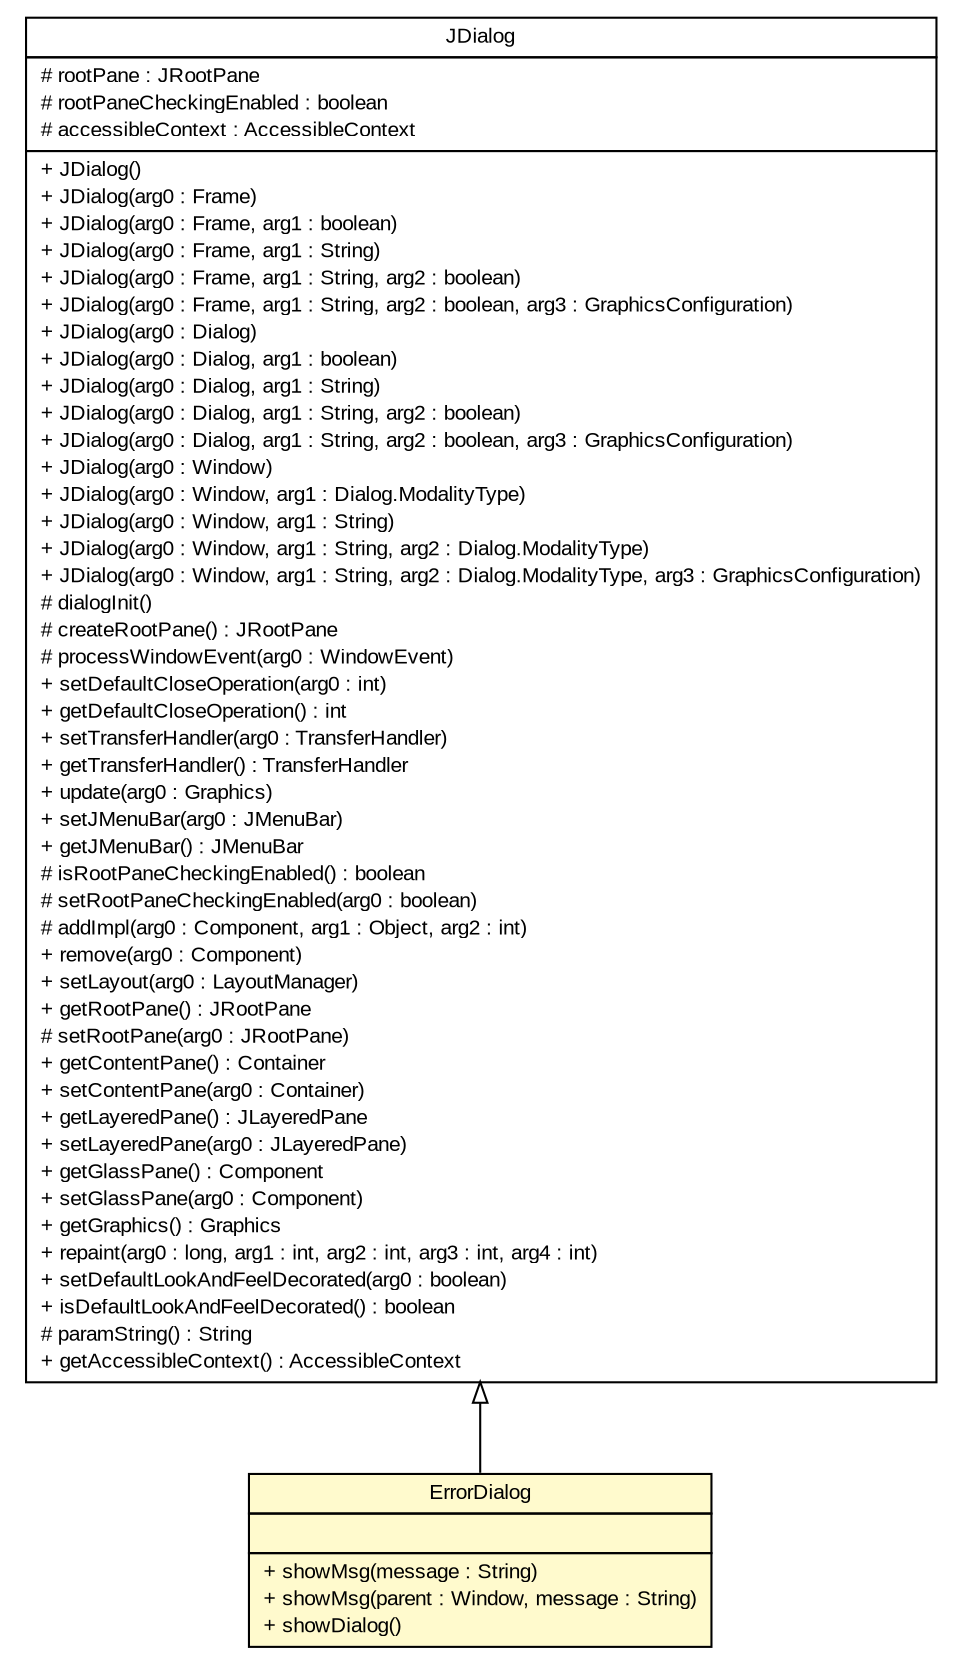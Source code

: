 #!/usr/local/bin/dot
#
# Class diagram 
# Generated by UMLGraph version R5_6 (http://www.umlgraph.org/)
#

digraph G {
	edge [fontname="arial",fontsize=10,labelfontname="arial",labelfontsize=10];
	node [fontname="arial",fontsize=10,shape=plaintext];
	nodesep=0.25;
	ranksep=0.5;
	// com.github.tilastokeskus.matertis.ui.error.ErrorDialog
	c1755 [label=<<table title="com.github.tilastokeskus.matertis.ui.error.ErrorDialog" border="0" cellborder="1" cellspacing="0" cellpadding="2" port="p" bgcolor="lemonChiffon" href="./ErrorDialog.html">
		<tr><td><table border="0" cellspacing="0" cellpadding="1">
<tr><td align="center" balign="center"> ErrorDialog </td></tr>
		</table></td></tr>
		<tr><td><table border="0" cellspacing="0" cellpadding="1">
<tr><td align="left" balign="left">  </td></tr>
		</table></td></tr>
		<tr><td><table border="0" cellspacing="0" cellpadding="1">
<tr><td align="left" balign="left"> + showMsg(message : String) </td></tr>
<tr><td align="left" balign="left"> + showMsg(parent : Window, message : String) </td></tr>
<tr><td align="left" balign="left"> + showDialog() </td></tr>
		</table></td></tr>
		</table>>, URL="./ErrorDialog.html", fontname="arial", fontcolor="black", fontsize=10.0];
	//com.github.tilastokeskus.matertis.ui.error.ErrorDialog extends javax.swing.JDialog
	c1768:p -> c1755:p [dir=back,arrowtail=empty];
	// javax.swing.JDialog
	c1768 [label=<<table title="javax.swing.JDialog" border="0" cellborder="1" cellspacing="0" cellpadding="2" port="p" href="http://java.sun.com/j2se/1.4.2/docs/api/javax/swing/JDialog.html">
		<tr><td><table border="0" cellspacing="0" cellpadding="1">
<tr><td align="center" balign="center"> JDialog </td></tr>
		</table></td></tr>
		<tr><td><table border="0" cellspacing="0" cellpadding="1">
<tr><td align="left" balign="left"> # rootPane : JRootPane </td></tr>
<tr><td align="left" balign="left"> # rootPaneCheckingEnabled : boolean </td></tr>
<tr><td align="left" balign="left"> # accessibleContext : AccessibleContext </td></tr>
		</table></td></tr>
		<tr><td><table border="0" cellspacing="0" cellpadding="1">
<tr><td align="left" balign="left"> + JDialog() </td></tr>
<tr><td align="left" balign="left"> + JDialog(arg0 : Frame) </td></tr>
<tr><td align="left" balign="left"> + JDialog(arg0 : Frame, arg1 : boolean) </td></tr>
<tr><td align="left" balign="left"> + JDialog(arg0 : Frame, arg1 : String) </td></tr>
<tr><td align="left" balign="left"> + JDialog(arg0 : Frame, arg1 : String, arg2 : boolean) </td></tr>
<tr><td align="left" balign="left"> + JDialog(arg0 : Frame, arg1 : String, arg2 : boolean, arg3 : GraphicsConfiguration) </td></tr>
<tr><td align="left" balign="left"> + JDialog(arg0 : Dialog) </td></tr>
<tr><td align="left" balign="left"> + JDialog(arg0 : Dialog, arg1 : boolean) </td></tr>
<tr><td align="left" balign="left"> + JDialog(arg0 : Dialog, arg1 : String) </td></tr>
<tr><td align="left" balign="left"> + JDialog(arg0 : Dialog, arg1 : String, arg2 : boolean) </td></tr>
<tr><td align="left" balign="left"> + JDialog(arg0 : Dialog, arg1 : String, arg2 : boolean, arg3 : GraphicsConfiguration) </td></tr>
<tr><td align="left" balign="left"> + JDialog(arg0 : Window) </td></tr>
<tr><td align="left" balign="left"> + JDialog(arg0 : Window, arg1 : Dialog.ModalityType) </td></tr>
<tr><td align="left" balign="left"> + JDialog(arg0 : Window, arg1 : String) </td></tr>
<tr><td align="left" balign="left"> + JDialog(arg0 : Window, arg1 : String, arg2 : Dialog.ModalityType) </td></tr>
<tr><td align="left" balign="left"> + JDialog(arg0 : Window, arg1 : String, arg2 : Dialog.ModalityType, arg3 : GraphicsConfiguration) </td></tr>
<tr><td align="left" balign="left"> # dialogInit() </td></tr>
<tr><td align="left" balign="left"> # createRootPane() : JRootPane </td></tr>
<tr><td align="left" balign="left"> # processWindowEvent(arg0 : WindowEvent) </td></tr>
<tr><td align="left" balign="left"> + setDefaultCloseOperation(arg0 : int) </td></tr>
<tr><td align="left" balign="left"> + getDefaultCloseOperation() : int </td></tr>
<tr><td align="left" balign="left"> + setTransferHandler(arg0 : TransferHandler) </td></tr>
<tr><td align="left" balign="left"> + getTransferHandler() : TransferHandler </td></tr>
<tr><td align="left" balign="left"> + update(arg0 : Graphics) </td></tr>
<tr><td align="left" balign="left"> + setJMenuBar(arg0 : JMenuBar) </td></tr>
<tr><td align="left" balign="left"> + getJMenuBar() : JMenuBar </td></tr>
<tr><td align="left" balign="left"> # isRootPaneCheckingEnabled() : boolean </td></tr>
<tr><td align="left" balign="left"> # setRootPaneCheckingEnabled(arg0 : boolean) </td></tr>
<tr><td align="left" balign="left"> # addImpl(arg0 : Component, arg1 : Object, arg2 : int) </td></tr>
<tr><td align="left" balign="left"> + remove(arg0 : Component) </td></tr>
<tr><td align="left" balign="left"> + setLayout(arg0 : LayoutManager) </td></tr>
<tr><td align="left" balign="left"> + getRootPane() : JRootPane </td></tr>
<tr><td align="left" balign="left"> # setRootPane(arg0 : JRootPane) </td></tr>
<tr><td align="left" balign="left"> + getContentPane() : Container </td></tr>
<tr><td align="left" balign="left"> + setContentPane(arg0 : Container) </td></tr>
<tr><td align="left" balign="left"> + getLayeredPane() : JLayeredPane </td></tr>
<tr><td align="left" balign="left"> + setLayeredPane(arg0 : JLayeredPane) </td></tr>
<tr><td align="left" balign="left"> + getGlassPane() : Component </td></tr>
<tr><td align="left" balign="left"> + setGlassPane(arg0 : Component) </td></tr>
<tr><td align="left" balign="left"> + getGraphics() : Graphics </td></tr>
<tr><td align="left" balign="left"> + repaint(arg0 : long, arg1 : int, arg2 : int, arg3 : int, arg4 : int) </td></tr>
<tr><td align="left" balign="left"> + setDefaultLookAndFeelDecorated(arg0 : boolean) </td></tr>
<tr><td align="left" balign="left"> + isDefaultLookAndFeelDecorated() : boolean </td></tr>
<tr><td align="left" balign="left"> # paramString() : String </td></tr>
<tr><td align="left" balign="left"> + getAccessibleContext() : AccessibleContext </td></tr>
		</table></td></tr>
		</table>>, URL="http://java.sun.com/j2se/1.4.2/docs/api/javax/swing/JDialog.html", fontname="arial", fontcolor="black", fontsize=10.0];
}

